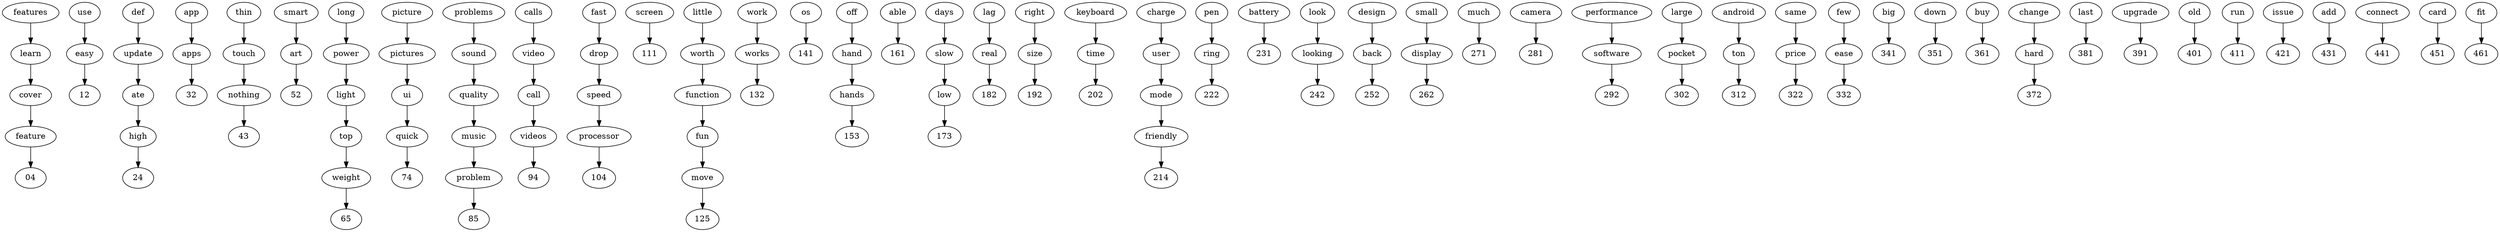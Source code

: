 digraph G {
	compound=true
	00 [label=features]
	01 [label=learn]
	02 [label=cover]
	03 [label=feature]
	10 [label=use]
	11 [label=easy]
	20 [label=def]
	21 [label=update]
	22 [label=ate]
	23 [label=high]
	30 [label=app]
	31 [label=apps]
	40 [label=thin]
	41 [label=touch]
	42 [label=nothing]
	50 [label=smart]
	51 [label=art]
	60 [label=long]
	61 [label=power]
	62 [label=light]
	63 [label=top]
	64 [label=weight]
	70 [label=picture]
	71 [label=pictures]
	72 [label=ui]
	73 [label=quick]
	80 [label=problems]
	81 [label=sound]
	82 [label=quality]
	83 [label=music]
	84 [label=problem]
	90 [label=calls]
	91 [label=video]
	92 [label=call]
	93 [label=videos]
	100 [label=fast]
	101 [label=drop]
	102 [label=speed]
	103 [label=processor]
	110 [label=screen]
	120 [label=little]
	121 [label=worth]
	122 [label=function]
	123 [label=fun]
	124 [label=move]
	130 [label=work]
	131 [label=works]
	140 [label=os]
	150 [label=off]
	151 [label=hand]
	152 [label=hands]
	160 [label=able]
	170 [label=days]
	171 [label=slow]
	172 [label=low]
	180 [label=lag]
	181 [label=real]
	190 [label=right]
	191 [label=size]
	200 [label=keyboard]
	201 [label=time]
	210 [label=charge]
	211 [label=user]
	212 [label=mode]
	213 [label=friendly]
	220 [label=pen]
	221 [label=ring]
	230 [label=battery]
	240 [label=look]
	241 [label=looking]
	250 [label=design]
	251 [label=back]
	260 [label=small]
	261 [label=display]
	270 [label=much]
	280 [label=camera]
	290 [label=performance]
	291 [label=software]
	300 [label=large]
	301 [label=pocket]
	310 [label=android]
	311 [label=ton]
	320 [label=same]
	321 [label=price]
	330 [label=few]
	331 [label=ease]
	340 [label=big]
	350 [label=down]
	360 [label=buy]
	370 [label=change]
	371 [label=hard]
	380 [label=last]
	390 [label=upgrade]
	400 [label=old]
	410 [label=run]
	420 [label=issue]
	430 [label=add]
	440 [label=connect]
	450 [label=card]
	460 [label=fit]
	00 -> 01
	01 -> 02
	02 -> 03
	03 -> 04
	10 -> 11
	11 -> 12
	20 -> 21
	21 -> 22
	22 -> 23
	23 -> 24
	30 -> 31
	31 -> 32
	40 -> 41
	41 -> 42
	42 -> 43
	50 -> 51
	51 -> 52
	60 -> 61
	61 -> 62
	62 -> 63
	63 -> 64
	64 -> 65
	70 -> 71
	71 -> 72
	72 -> 73
	73 -> 74
	80 -> 81
	81 -> 82
	82 -> 83
	83 -> 84
	84 -> 85
	90 -> 91
	91 -> 92
	92 -> 93
	93 -> 94
	100 -> 101
	101 -> 102
	102 -> 103
	103 -> 104
	110 -> 111
	120 -> 121
	121 -> 122
	122 -> 123
	123 -> 124
	124 -> 125
	130 -> 131
	131 -> 132
	140 -> 141
	150 -> 151
	151 -> 152
	152 -> 153
	160 -> 161
	170 -> 171
	171 -> 172
	172 -> 173
	180 -> 181
	181 -> 182
	190 -> 191
	191 -> 192
	200 -> 201
	201 -> 202
	210 -> 211
	211 -> 212
	212 -> 213
	213 -> 214
	220 -> 221
	221 -> 222
	230 -> 231
	240 -> 241
	241 -> 242
	250 -> 251
	251 -> 252
	260 -> 261
	261 -> 262
	270 -> 271
	280 -> 281
	290 -> 291
	291 -> 292
	300 -> 301
	301 -> 302
	310 -> 311
	311 -> 312
	320 -> 321
	321 -> 322
	330 -> 331
	331 -> 332
	340 -> 341
	350 -> 351
	360 -> 361
	370 -> 371
	371 -> 372
	380 -> 381
	390 -> 391
	400 -> 401
	410 -> 411
	420 -> 421
	430 -> 431
	440 -> 441
	450 -> 451
	460 -> 461
}
